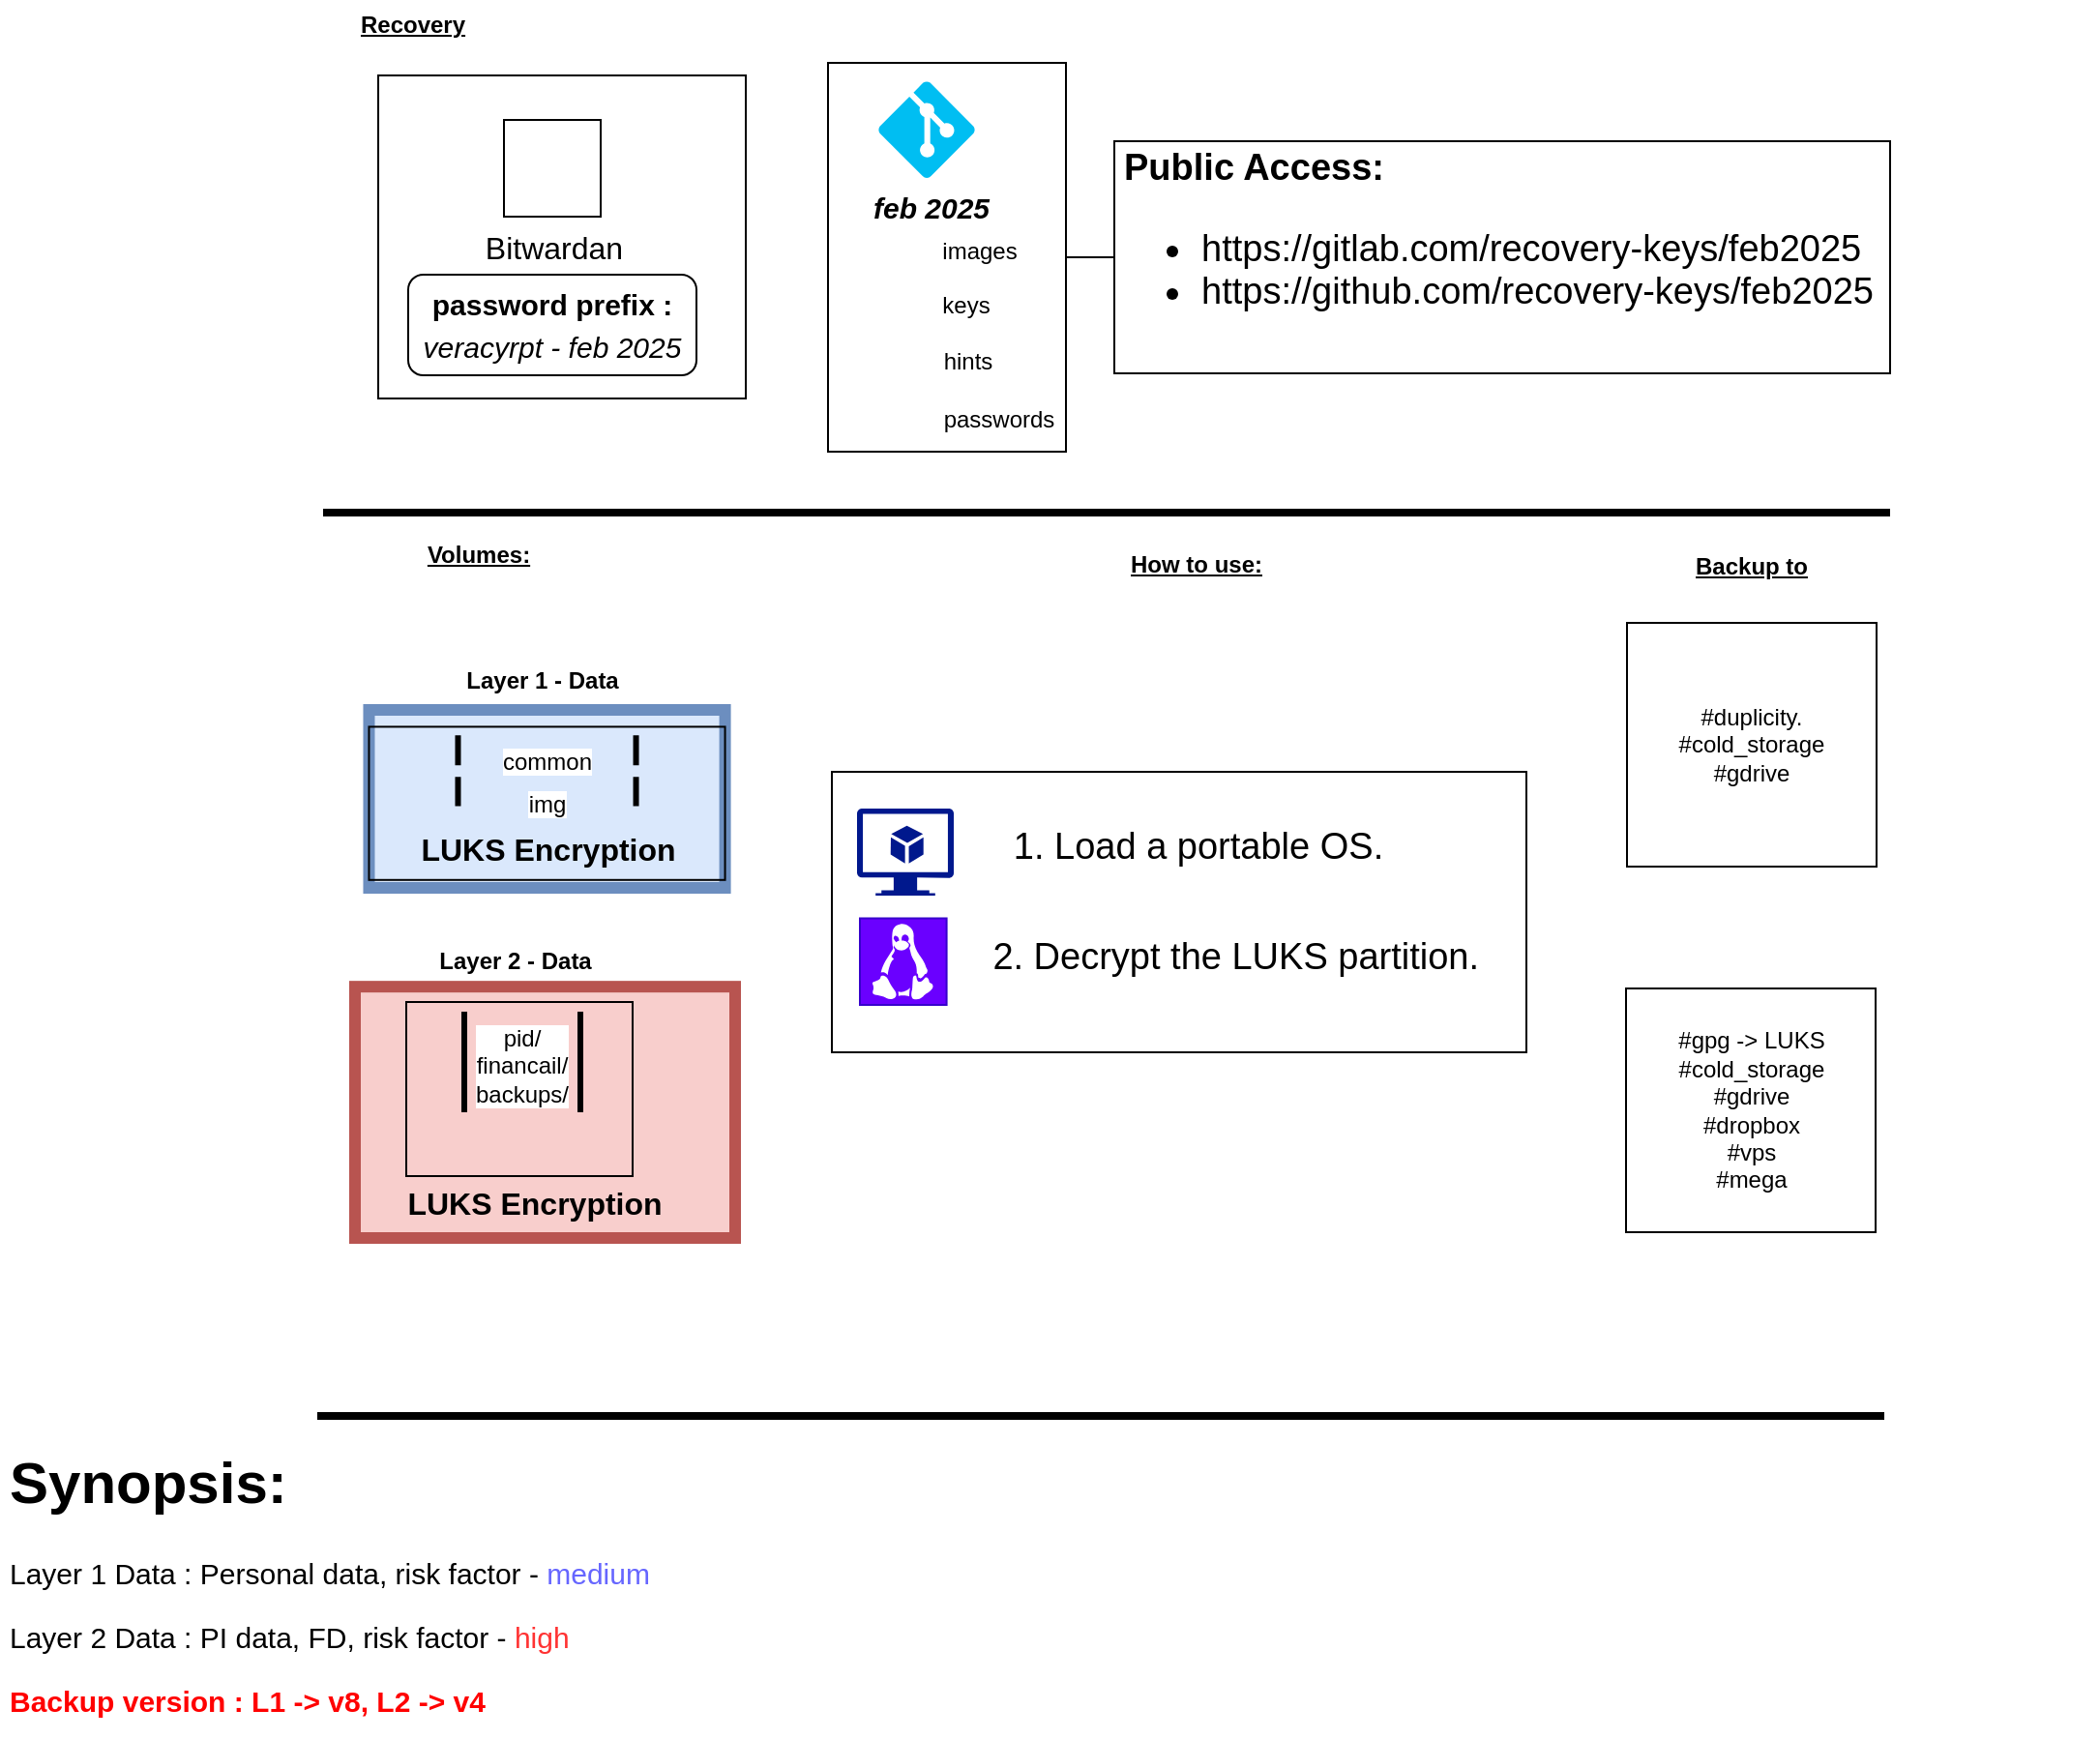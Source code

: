 <mxfile version="26.0.11">
  <diagram id="5AvFhRTivvrqknJRHBf4" name="Page-1">
    <mxGraphModel dx="1770" dy="548" grid="1" gridSize="10" guides="1" tooltips="1" connect="1" arrows="1" fold="1" page="1" pageScale="1" pageWidth="827" pageHeight="1169" math="0" shadow="0">
      <root>
        <mxCell id="0" />
        <mxCell id="1" parent="0" />
        <mxCell id="yElIzEVytk4T3G2UVmzk-53" value="&lt;h1 style=&quot;font-size: 19px;&quot;&gt;Public Access:&lt;/h1&gt;&lt;p style=&quot;font-size: 19px;&quot;&gt;&lt;/p&gt;&lt;ul style=&quot;font-size: 19px;&quot;&gt;&lt;li style=&quot;&quot;&gt;&lt;font style=&quot;font-size: 19px;&quot;&gt;https://gitlab.com/recovery-keys/feb2025&lt;br&gt;&lt;/font&gt;&lt;/li&gt;&lt;li style=&quot;&quot;&gt;&lt;font style=&quot;font-size: 19px;&quot;&gt;https://github.com/recovery-keys/&lt;/font&gt;feb2025&lt;br&gt;&lt;/li&gt;&lt;/ul&gt;&lt;p&gt;&lt;/p&gt;" style="text;html=1;strokeColor=default;fillColor=none;spacing=5;spacingTop=-20;whiteSpace=wrap;overflow=hidden;rounded=0;" parent="1" vertex="1">
          <mxGeometry x="416" y="84" width="401" height="120" as="geometry" />
        </mxCell>
        <mxCell id="yElIzEVytk4T3G2UVmzk-54" style="edgeStyle=orthogonalEdgeStyle;rounded=0;orthogonalLoop=1;jettySize=auto;html=1;entryX=0;entryY=0.5;entryDx=0;entryDy=0;fontSize=19;endArrow=none;endFill=0;" parent="1" source="yElIzEVytk4T3G2UVmzk-51" target="yElIzEVytk4T3G2UVmzk-53" edge="1">
          <mxGeometry relative="1" as="geometry" />
        </mxCell>
        <mxCell id="yElIzEVytk4T3G2UVmzk-72" value="" style="group" parent="1" vertex="1" connectable="0">
          <mxGeometry x="20" y="328" width="204.49" height="142" as="geometry" />
        </mxCell>
        <mxCell id="yElIzEVytk4T3G2UVmzk-31" value="" style="group;shadow=0;strokeColor=#6c8ebf;fillColor=#dae8fc;strokeWidth=6;container=0;" parent="yElIzEVytk4T3G2UVmzk-72" vertex="1" connectable="0">
          <mxGeometry x="10.74" y="50" width="184.05" height="92" as="geometry" />
        </mxCell>
        <mxCell id="yElIzEVytk4T3G2UVmzk-64" value="" style="group" parent="yElIzEVytk4T3G2UVmzk-72" vertex="1" connectable="0">
          <mxGeometry x="10.736" y="58.712" width="184.046" height="79.192" as="geometry" />
        </mxCell>
        <mxCell id="yElIzEVytk4T3G2UVmzk-65" value="" style="rounded=0;whiteSpace=wrap;html=1;labelBackgroundColor=#ffffff;sketch=0;fontColor=#000000;fillColor=none;" parent="yElIzEVytk4T3G2UVmzk-64" vertex="1">
          <mxGeometry width="184.046" height="79.192" as="geometry" />
        </mxCell>
        <mxCell id="yElIzEVytk4T3G2UVmzk-66" value="img" style="html=1;shape=mxgraph.sysml.actPart;strokeWidth=3;verticalAlign=top;rotation=0;whiteSpace=wrap;labelBackgroundColor=#ffffff;sketch=0;fontColor=#000000;fillColor=none;" parent="yElIzEVytk4T3G2UVmzk-64" vertex="1">
          <mxGeometry x="46.011" y="25.942" width="92.023" height="15.047" as="geometry" />
        </mxCell>
        <mxCell id="yElIzEVytk4T3G2UVmzk-67" value="common" style="html=1;shape=mxgraph.sysml.actPart;strokeWidth=3;verticalAlign=top;rotation=0;whiteSpace=wrap;labelBackgroundColor=#ffffff;sketch=0;fontColor=#000000;fillColor=none;" parent="yElIzEVytk4T3G2UVmzk-64" vertex="1">
          <mxGeometry x="46.011" y="4.432" width="92.023" height="15.51" as="geometry" />
        </mxCell>
        <mxCell id="yElIzEVytk4T3G2UVmzk-38" value="&lt;span style=&quot;font-size: 16px;&quot;&gt;&lt;b&gt;LUKS Encryption&lt;/b&gt;&lt;/span&gt;" style="text;html=1;align=center;verticalAlign=middle;resizable=0;points=[];autosize=1;strokeColor=none;fillColor=none;" parent="yElIzEVytk4T3G2UVmzk-64" vertex="1">
          <mxGeometry x="17.024" y="48.192" width="150" height="31" as="geometry" />
        </mxCell>
        <mxCell id="yElIzEVytk4T3G2UVmzk-63" value="Layer 1 - Data" style="text;html=1;align=center;verticalAlign=middle;resizable=0;points=[];autosize=1;strokeColor=none;fillColor=none;fontStyle=1" parent="yElIzEVytk4T3G2UVmzk-72" vertex="1">
          <mxGeometry x="50.003" y="20" width="100" height="30" as="geometry" />
        </mxCell>
        <mxCell id="yElIzEVytk4T3G2UVmzk-74" value="" style="endArrow=none;html=1;rounded=0;fontSize=12;fontColor=#6666FF;strokeWidth=4;" parent="1" edge="1">
          <mxGeometry width="50" height="50" relative="1" as="geometry">
            <mxPoint x="7" y="276" as="sourcePoint" />
            <mxPoint x="817" y="276" as="targetPoint" />
          </mxGeometry>
        </mxCell>
        <mxCell id="OYULaESSwx-3YMfkk9iS-5" value="" style="endArrow=none;html=1;rounded=0;fontSize=12;fontColor=#6666FF;strokeWidth=4;" parent="1" edge="1">
          <mxGeometry width="50" height="50" relative="1" as="geometry">
            <mxPoint x="4" y="743" as="sourcePoint" />
            <mxPoint x="814" y="743" as="targetPoint" />
          </mxGeometry>
        </mxCell>
        <mxCell id="Q3yK326wnI5sMofUPGnv-15" value="&lt;u&gt;&lt;b&gt;Volumes:&lt;/b&gt;&lt;/u&gt;" style="text;html=1;align=center;verticalAlign=middle;resizable=0;points=[];autosize=1;strokeColor=none;fillColor=none;fontColor=#000000;" parent="1" vertex="1">
          <mxGeometry x="51" y="285" width="71" height="26" as="geometry" />
        </mxCell>
        <mxCell id="Q3yK326wnI5sMofUPGnv-18" value="&lt;u&gt;&lt;b&gt;Recovery&lt;/b&gt;&lt;/u&gt;" style="text;html=1;align=center;verticalAlign=middle;resizable=0;points=[];autosize=1;strokeColor=none;fillColor=none;fontColor=#000000;" parent="1" vertex="1">
          <mxGeometry x="17" y="11" width="72" height="26" as="geometry" />
        </mxCell>
        <mxCell id="yElIzEVytk4T3G2UVmzk-69" value="Bitwardan" style="shape=image;html=1;verticalAlign=top;verticalLabelPosition=bottom;labelBackgroundColor=#ffffff;imageAspect=0;aspect=fixed;image=https://cdn4.iconfinder.com/data/icons/internet-security-flat-2/32/Internet_Security_padlock_lock_locked_password_secure-128.png;sketch=0;fontSize=16;fontColor=#000000;fillColor=none;imageBorder=default;" parent="1" vertex="1">
          <mxGeometry x="100.5" y="73" width="50" height="50" as="geometry" />
        </mxCell>
        <mxCell id="yElIzEVytk4T3G2UVmzk-70" value="&lt;font style=&quot;&quot;&gt;&lt;b style=&quot;font-size: 15px;&quot;&gt;password prefix :&lt;/b&gt;&lt;br&gt;&lt;span style=&quot;font-size: 15px;&quot;&gt;&lt;i&gt;veracyrpt - feb 2025&lt;/i&gt;&lt;/span&gt;&lt;br&gt;&lt;/font&gt;" style="rounded=1;whiteSpace=wrap;html=1;shadow=0;fontSize=18;strokeColor=#000000;strokeWidth=1;fillColor=default;" parent="1" vertex="1">
          <mxGeometry x="51" y="153" width="149" height="52" as="geometry" />
        </mxCell>
        <mxCell id="yElIzEVytk4T3G2UVmzk-71" value="" style="rounded=0;whiteSpace=wrap;html=1;strokeColor=default;fontSize=12;fontColor=#6666FF;fillColor=none;" parent="1" vertex="1">
          <mxGeometry x="35.51" y="50" width="190" height="167" as="geometry" />
        </mxCell>
        <mxCell id="yElIzEVytk4T3G2UVmzk-76" value="&lt;h1&gt;Synopsis:&amp;nbsp;&lt;/h1&gt;&lt;p&gt;Layer 1 Data : Personal data, risk factor - &lt;font color=&quot;#6666ff&quot;&gt;medium&lt;/font&gt;&lt;/p&gt;&lt;p&gt;Layer&amp;nbsp;2 Data : PI data, FD, risk factor - &lt;font color=&quot;#ff3333&quot;&gt;high&lt;/font&gt;&lt;/p&gt;&lt;p&gt;&lt;b style=&quot;background-color: initial; color: rgb(255, 0, 0);&quot;&gt;Backup version : L1 -&amp;gt; v8, L2 -&amp;gt; v4&lt;/b&gt;&lt;br&gt;&lt;/p&gt;&lt;p&gt;&lt;font color=&quot;#66b2ff&quot;&gt;&lt;br&gt;&lt;/font&gt;&lt;/p&gt;" style="text;html=1;strokeColor=none;fillColor=none;spacing=5;spacingTop=-20;whiteSpace=wrap;overflow=hidden;rounded=0;shadow=0;fontSize=15;" parent="1" vertex="1">
          <mxGeometry x="-160" y="750" width="738" height="159" as="geometry" />
        </mxCell>
        <mxCell id="8-eyBk9QW6LWbDniYS2J-5" value="" style="group" parent="1" vertex="1" connectable="0">
          <mxGeometry x="276.5" y="53" width="116.5" height="201" as="geometry" />
        </mxCell>
        <mxCell id="yElIzEVytk4T3G2UVmzk-42" value="" style="group" parent="8-eyBk9QW6LWbDniYS2J-5" vertex="1" connectable="0">
          <mxGeometry x="2.5" y="90" width="112" height="101.5" as="geometry" />
        </mxCell>
        <mxCell id="yElIzEVytk4T3G2UVmzk-43" value="" style="shape=image;html=1;verticalAlign=top;verticalLabelPosition=bottom;labelBackgroundColor=#ffffff;imageAspect=0;aspect=fixed;image=https://cdn4.iconfinder.com/data/icons/basic-user-interface-2/512/User_Interface-14-128.png" parent="yElIzEVytk4T3G2UVmzk-42" vertex="1">
          <mxGeometry width="52" height="52" as="geometry" />
        </mxCell>
        <mxCell id="yElIzEVytk4T3G2UVmzk-44" value="keys" style="text;html=1;align=center;verticalAlign=middle;resizable=0;points=[];autosize=1;strokeColor=none;fillColor=none;" parent="yElIzEVytk4T3G2UVmzk-42" vertex="1">
          <mxGeometry x="35" y="11" width="50" height="30" as="geometry" />
        </mxCell>
        <mxCell id="yElIzEVytk4T3G2UVmzk-47" value="" style="shape=image;html=1;verticalAlign=top;verticalLabelPosition=bottom;labelBackgroundColor=#ffffff;imageAspect=0;aspect=fixed;image=https://cdn4.iconfinder.com/data/icons/basic-user-interface-2/512/User_Interface-14-128.png" parent="yElIzEVytk4T3G2UVmzk-42" vertex="1">
          <mxGeometry x="-2" y="-25" width="52" height="52" as="geometry" />
        </mxCell>
        <mxCell id="yElIzEVytk4T3G2UVmzk-48" value="images" style="text;html=1;align=center;verticalAlign=middle;resizable=0;points=[];autosize=1;strokeColor=none;fillColor=none;" parent="yElIzEVytk4T3G2UVmzk-42" vertex="1">
          <mxGeometry x="38" y="-15" width="57" height="26" as="geometry" />
        </mxCell>
        <mxCell id="yElIzEVytk4T3G2UVmzk-51" value="" style="rounded=0;whiteSpace=wrap;html=1;fillColor=none;" parent="yElIzEVytk4T3G2UVmzk-42" vertex="1">
          <mxGeometry x="-11" y="-99.5" width="123" height="201" as="geometry" />
        </mxCell>
        <mxCell id="yElIzEVytk4T3G2UVmzk-50" value="" style="verticalLabelPosition=bottom;html=1;verticalAlign=top;align=center;strokeColor=none;fillColor=#00BEF2;shape=mxgraph.azure.git_repository;" parent="8-eyBk9QW6LWbDniYS2J-5" vertex="1">
          <mxGeometry x="17.5" width="50" height="50" as="geometry" />
        </mxCell>
        <mxCell id="yElIzEVytk4T3G2UVmzk-49" value="&lt;i style=&quot;border-color: var(--border-color); font-size: 15px;&quot;&gt;&lt;b&gt;feb 2025&lt;/b&gt;&lt;/i&gt;" style="text;html=1;align=center;verticalAlign=middle;resizable=0;points=[];autosize=1;strokeColor=none;fillColor=none;" parent="8-eyBk9QW6LWbDniYS2J-5" vertex="1">
          <mxGeometry x="5" y="50" width="78" height="30" as="geometry" />
        </mxCell>
        <mxCell id="OYULaESSwx-3YMfkk9iS-3" value="" style="shape=image;html=1;verticalAlign=top;verticalLabelPosition=bottom;labelBackgroundColor=#ffffff;imageAspect=0;aspect=fixed;image=https://cdn4.iconfinder.com/data/icons/basic-user-interface-2/512/User_Interface-14-128.png" parent="8-eyBk9QW6LWbDniYS2J-5" vertex="1">
          <mxGeometry x="2.5" y="119" width="52" height="52" as="geometry" />
        </mxCell>
        <mxCell id="OYULaESSwx-3YMfkk9iS-4" value="hints" style="text;html=1;align=center;verticalAlign=middle;resizable=0;points=[];autosize=1;strokeColor=none;fillColor=none;" parent="8-eyBk9QW6LWbDniYS2J-5" vertex="1">
          <mxGeometry x="41.5" y="132" width="43" height="26" as="geometry" />
        </mxCell>
        <mxCell id="8-eyBk9QW6LWbDniYS2J-3" value="passwords" style="text;html=1;align=center;verticalAlign=middle;resizable=0;points=[];autosize=1;strokeColor=none;fillColor=none;" parent="8-eyBk9QW6LWbDniYS2J-5" vertex="1">
          <mxGeometry x="41.5" y="162" width="75" height="26" as="geometry" />
        </mxCell>
        <mxCell id="8-eyBk9QW6LWbDniYS2J-4" value="" style="shape=image;html=1;verticalAlign=top;verticalLabelPosition=bottom;labelBackgroundColor=#ffffff;imageAspect=0;aspect=fixed;image=https://cdn4.iconfinder.com/data/icons/basic-user-interface-2/512/User_Interface-14-128.png" parent="8-eyBk9QW6LWbDniYS2J-5" vertex="1">
          <mxGeometry x="2.5" y="149" width="52" height="52" as="geometry" />
        </mxCell>
        <mxCell id="yElIzEVytk4T3G2UVmzk-32" value="" style="group;fontStyle=1" parent="1" vertex="1" connectable="0">
          <mxGeometry x="21" y="479" width="199" height="172" as="geometry" />
        </mxCell>
        <mxCell id="yElIzEVytk4T3G2UVmzk-33" value="" style="group;shadow=0;strokeColor=#b85450;fillColor=#f8cecc;strokeWidth=6;" parent="yElIzEVytk4T3G2UVmzk-32" vertex="1" connectable="0">
          <mxGeometry x="2.5" y="42.081" width="196.5" height="129.919" as="geometry" />
        </mxCell>
        <mxCell id="yElIzEVytk4T3G2UVmzk-37" value="Layer 2 - Data" style="text;html=1;align=center;verticalAlign=middle;resizable=0;points=[];autosize=1;strokeColor=none;fillColor=none;fontStyle=1" parent="yElIzEVytk4T3G2UVmzk-32" vertex="1">
          <mxGeometry x="36" y="16.082" width="97" height="26" as="geometry" />
        </mxCell>
        <mxCell id="HixRisyZ4nkJu9qVfeIe-3" value="&lt;span style=&quot;font-size: 16px;&quot;&gt;&lt;b&gt;LUKS Encryption&lt;/b&gt;&lt;/span&gt;" style="text;html=1;align=center;verticalAlign=middle;resizable=0;points=[];autosize=1;strokeColor=none;fillColor=none;" parent="yElIzEVytk4T3G2UVmzk-32" vertex="1">
          <mxGeometry x="20" y="138.004" width="150" height="31" as="geometry" />
        </mxCell>
        <mxCell id="yElIzEVytk4T3G2UVmzk-34" value="" style="group" parent="1" vertex="1" connectable="0">
          <mxGeometry x="50" y="529" width="196.5" height="92.62" as="geometry" />
        </mxCell>
        <mxCell id="yElIzEVytk4T3G2UVmzk-35" value="" style="rounded=0;whiteSpace=wrap;html=1;labelBackgroundColor=#ffffff;sketch=0;fontColor=#000000;fillColor=none;" parent="yElIzEVytk4T3G2UVmzk-34" vertex="1">
          <mxGeometry width="117" height="90" as="geometry" />
        </mxCell>
        <mxCell id="yElIzEVytk4T3G2UVmzk-36" value="pid/&lt;br&gt;financail/&lt;br&gt;backups/" style="html=1;shape=mxgraph.sysml.actPart;strokeWidth=3;verticalAlign=top;rotation=0;whiteSpace=wrap;labelBackgroundColor=#ffffff;sketch=0;fontColor=#000000;fillColor=none;" parent="yElIzEVytk4T3G2UVmzk-34" vertex="1">
          <mxGeometry x="30" y="4.95" width="60" height="52.05" as="geometry" />
        </mxCell>
        <mxCell id="8-eyBk9QW6LWbDniYS2J-13" value="" style="group" parent="yElIzEVytk4T3G2UVmzk-34" vertex="1" connectable="0">
          <mxGeometry x="8.5" y="55" width="103" height="31" as="geometry" />
        </mxCell>
        <mxCell id="8-eyBk9QW6LWbDniYS2J-10" value="" style="shape=image;html=1;verticalAlign=top;verticalLabelPosition=bottom;labelBackgroundColor=#ffffff;imageAspect=0;aspect=fixed;image=https://cdn1.iconfinder.com/data/icons/hawcons/32/698946-icon-100-folder-locked-128.png" parent="8-eyBk9QW6LWbDniYS2J-13" vertex="1">
          <mxGeometry x="37" width="31" height="31" as="geometry" />
        </mxCell>
        <mxCell id="8-eyBk9QW6LWbDniYS2J-11" value="" style="shape=image;html=1;verticalAlign=top;verticalLabelPosition=bottom;labelBackgroundColor=#ffffff;imageAspect=0;aspect=fixed;image=https://cdn1.iconfinder.com/data/icons/hawcons/32/698946-icon-100-folder-locked-128.png" parent="8-eyBk9QW6LWbDniYS2J-13" vertex="1">
          <mxGeometry width="31" height="31" as="geometry" />
        </mxCell>
        <mxCell id="8-eyBk9QW6LWbDniYS2J-12" value="" style="shape=image;html=1;verticalAlign=top;verticalLabelPosition=bottom;labelBackgroundColor=#ffffff;imageAspect=0;aspect=fixed;image=https://cdn1.iconfinder.com/data/icons/hawcons/32/698946-icon-100-folder-locked-128.png" parent="8-eyBk9QW6LWbDniYS2J-13" vertex="1">
          <mxGeometry x="72" width="31" height="31" as="geometry" />
        </mxCell>
        <mxCell id="84EcXkpLeITRzxkIlj9H-1" value="" style="group" parent="1" vertex="1" connectable="0">
          <mxGeometry x="308.5" y="430" width="616" height="126" as="geometry" />
        </mxCell>
        <mxCell id="Y41P-z0WBD0zW_LyuXKW-3" value="" style="group" parent="84EcXkpLeITRzxkIlj9H-1" vertex="1" connectable="0">
          <mxGeometry x="7" y="53" width="609" height="73" as="geometry" />
        </mxCell>
        <mxCell id="Y41P-z0WBD0zW_LyuXKW-7" value="&lt;u&gt;&lt;b&gt;How to use:&lt;/b&gt;&lt;/u&gt;" style="text;html=1;align=center;verticalAlign=middle;resizable=0;points=[];autosize=1;strokeColor=none;fillColor=none;fontColor=#000000;" parent="Y41P-z0WBD0zW_LyuXKW-3" vertex="1">
          <mxGeometry x="99" y="-193" width="86" height="26" as="geometry" />
        </mxCell>
        <mxCell id="8-eyBk9QW6LWbDniYS2J-14" value="" style="rounded=0;whiteSpace=wrap;html=1;" parent="Y41P-z0WBD0zW_LyuXKW-3" vertex="1">
          <mxGeometry x="-45.5" y="-73" width="359" height="145" as="geometry" />
        </mxCell>
        <mxCell id="yElIzEVytk4T3G2UVmzk-58" value="2. Decrypt the LUKS partition.&amp;nbsp;" style="text;html=1;align=center;verticalAlign=middle;resizable=0;points=[];autosize=1;strokeColor=none;fillColor=none;fontSize=19;" parent="Y41P-z0WBD0zW_LyuXKW-3" vertex="1">
          <mxGeometry x="25.75" y="2.75" width="280" height="40" as="geometry" />
        </mxCell>
        <mxCell id="HixRisyZ4nkJu9qVfeIe-1" value="" style="shadow=0;dashed=0;html=1;labelPosition=center;verticalLabelPosition=bottom;verticalAlign=top;align=center;outlineConnect=0;shape=mxgraph.veeam.linux;fillColor=#6a00ff;fontColor=#ffffff;strokeColor=#3700CC;" parent="Y41P-z0WBD0zW_LyuXKW-3" vertex="1">
          <mxGeometry x="-31" y="2.75" width="44.8" height="44.8" as="geometry" />
        </mxCell>
        <mxCell id="yElIzEVytk4T3G2UVmzk-55" value="" style="sketch=0;aspect=fixed;pointerEvents=1;shadow=0;dashed=0;html=1;strokeColor=none;labelPosition=center;verticalLabelPosition=bottom;verticalAlign=top;align=center;fillColor=#00188D;shape=mxgraph.azure.virtual_machine_feature;fontSize=19;" parent="Y41P-z0WBD0zW_LyuXKW-3" vertex="1">
          <mxGeometry x="-32.5" y="-54" width="50" height="45" as="geometry" />
        </mxCell>
        <mxCell id="yElIzEVytk4T3G2UVmzk-56" value="1. Load a portable OS." style="text;html=1;align=center;verticalAlign=middle;resizable=0;points=[];autosize=1;strokeColor=none;fillColor=none;fontSize=19;" parent="Y41P-z0WBD0zW_LyuXKW-3" vertex="1">
          <mxGeometry x="38.5" y="-54" width="210" height="40" as="geometry" />
        </mxCell>
        <mxCell id="qgCVbKUqNg_wTFg6jSaY-1" value="&lt;u&gt;&lt;b&gt;Backup to&lt;/b&gt;&lt;/u&gt;" style="text;html=1;align=center;verticalAlign=middle;resizable=0;points=[];autosize=1;strokeColor=none;fillColor=none;fontColor=#000000;" parent="1" vertex="1">
          <mxGeometry x="707" y="291" width="76" height="26" as="geometry" />
        </mxCell>
        <mxCell id="qgCVbKUqNg_wTFg6jSaY-4" value="#duplicity.&lt;br&gt;#cold_storage&lt;br&gt;#gdrive" style="rounded=0;whiteSpace=wrap;html=1;" parent="1" vertex="1">
          <mxGeometry x="681" y="333" width="129" height="126" as="geometry" />
        </mxCell>
        <mxCell id="qgCVbKUqNg_wTFg6jSaY-9" value="#gpg -&amp;gt; LUKS&lt;br&gt;#cold_storage&lt;br&gt;#gdrive&lt;br&gt;#dropbox&lt;br&gt;#vps&lt;br&gt;#mega" style="rounded=0;whiteSpace=wrap;html=1;" parent="1" vertex="1">
          <mxGeometry x="680.5" y="522" width="129" height="126" as="geometry" />
        </mxCell>
      </root>
    </mxGraphModel>
  </diagram>
</mxfile>
